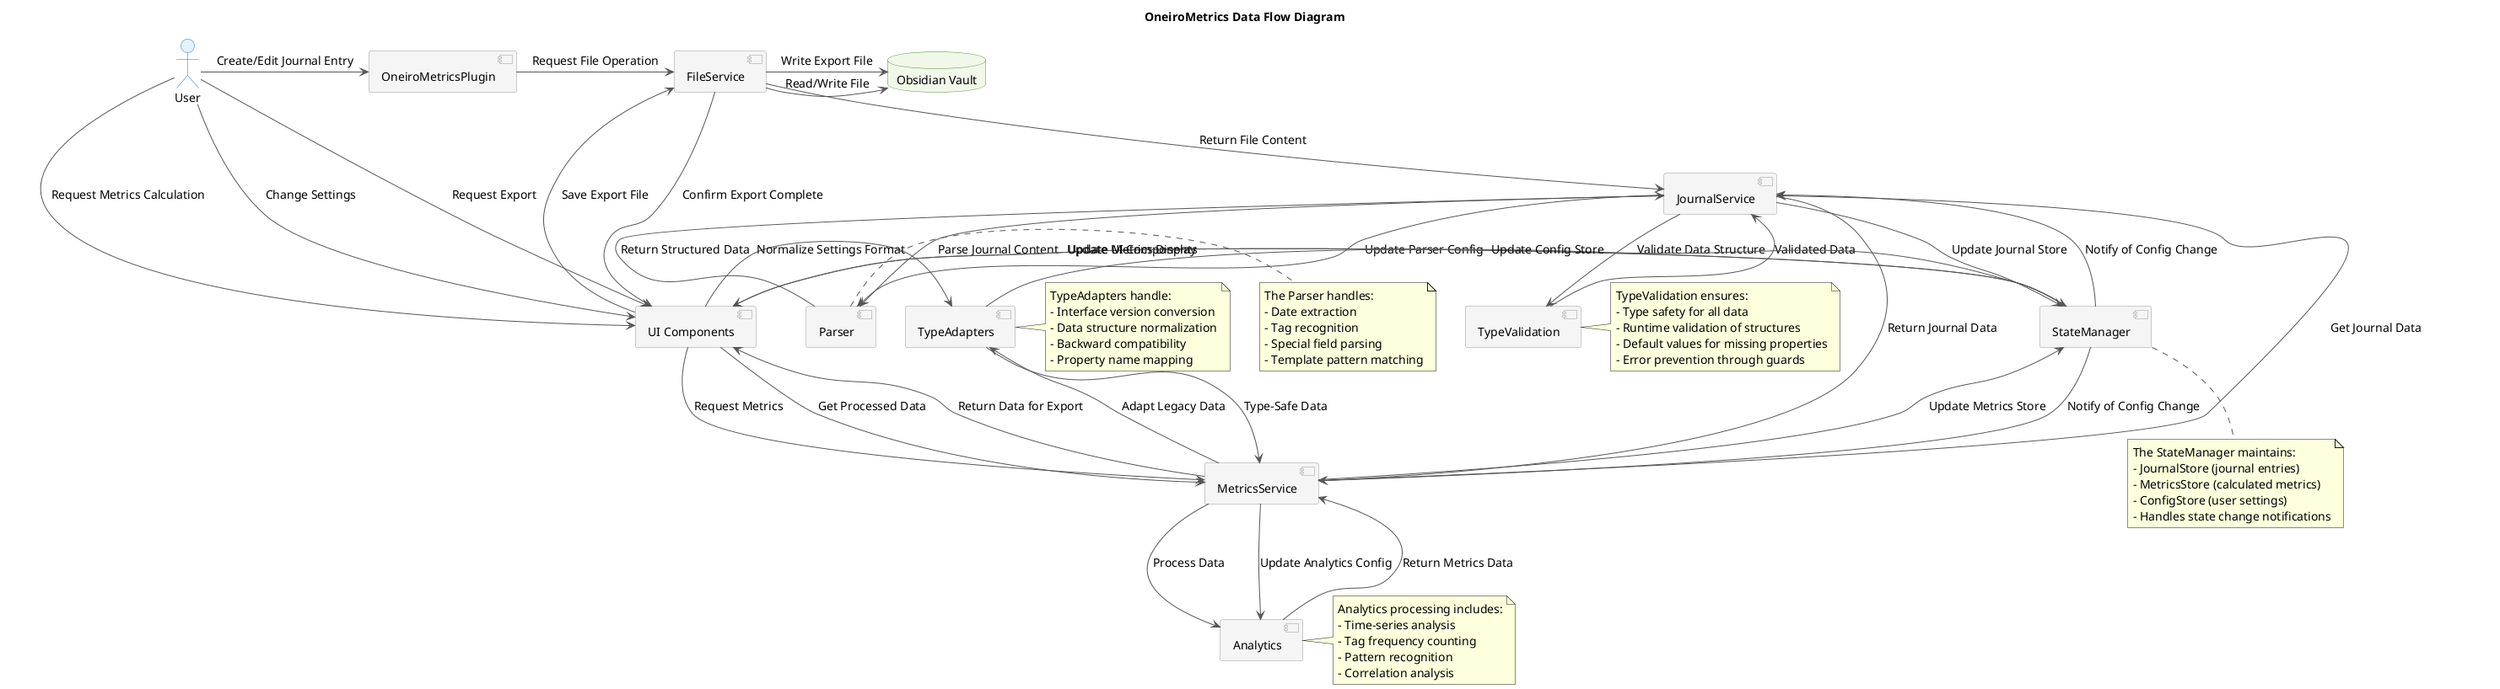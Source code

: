 @startuml Data Flow

skinparam {
  arrowColor #555555
  backgroundColor #FFFFFF
  componentBackgroundColor #f5f5f5
  componentBorderColor #999999
  actorBackgroundColor #e3f2fd
  actorBorderColor #1976d2
  databaseBackgroundColor #f1f8e9
  databaseBorderColor #558b2f
  defaultFontSize 14
  defaultFontName Arial
}

title OneiroMetrics Data Flow Diagram

actor User
component [OneiroMetricsPlugin] as MainPlugin
database "Obsidian Vault" as Vault
component [FileService] as FileService
component [JournalService] as JournalService
component [MetricsService] as MetricsService
component [StateManager] as StateManager
component [UI Components] as UI
component [Parser] as Parser
component [Analytics] as Analytics
component [TypeAdapters] as TypeAdapters
component [TypeValidation] as TypeValidation

' Journal Entry Processing Flow
User -> MainPlugin: Create/Edit Journal Entry
MainPlugin -> FileService: Request File Operation
FileService -> Vault: Read/Write File
FileService --> JournalService: Return File Content
JournalService -> Parser: Parse Journal Content
Parser --> JournalService: Return Structured Data
JournalService -> TypeValidation: Validate Data Structure
TypeValidation --> JournalService: Validated Data
JournalService -> StateManager: Update Journal Store
StateManager -> UI: Update UI Components

' Metrics Processing Flow
User -> UI: Request Metrics Calculation
UI -> MetricsService: Request Metrics
MetricsService -> JournalService: Get Journal Data
JournalService --> MetricsService: Return Journal Data
MetricsService -> TypeAdapters: Adapt Legacy Data
TypeAdapters --> MetricsService: Type-Safe Data
MetricsService -> Analytics: Process Data
Analytics --> MetricsService: Return Metrics Data
MetricsService -> StateManager: Update Metrics Store
StateManager -> UI: Update Metrics Display

' Settings Flow
User -> UI: Change Settings
UI -> TypeAdapters: Normalize Settings Format
TypeAdapters -> StateManager: Update Config Store
StateManager --> JournalService: Notify of Config Change
StateManager --> MetricsService: Notify of Config Change
JournalService -> Parser: Update Parser Config
MetricsService -> Analytics: Update Analytics Config

' Export Flow
User -> UI: Request Export
UI -> MetricsService: Get Processed Data
MetricsService --> UI: Return Data for Export
UI -> FileService: Save Export File
FileService -> Vault: Write Export File
FileService --> UI: Confirm Export Complete

note right of Parser
  The Parser handles:
  - Date extraction
  - Tag recognition
  - Special field parsing
  - Template pattern matching
end note

note right of Analytics
  Analytics processing includes:
  - Time-series analysis
  - Tag frequency counting
  - Pattern recognition
  - Correlation analysis
end note

note bottom of StateManager
  The StateManager maintains:
  - JournalStore (journal entries)
  - MetricsStore (calculated metrics)
  - ConfigStore (user settings)
  - Handles state change notifications
end note

note right of TypeAdapters
  TypeAdapters handle:
  - Interface version conversion
  - Data structure normalization
  - Backward compatibility
  - Property name mapping
end note

note right of TypeValidation
  TypeValidation ensures:
  - Type safety for all data
  - Runtime validation of structures
  - Default values for missing properties
  - Error prevention through guards
end note

@enduml 